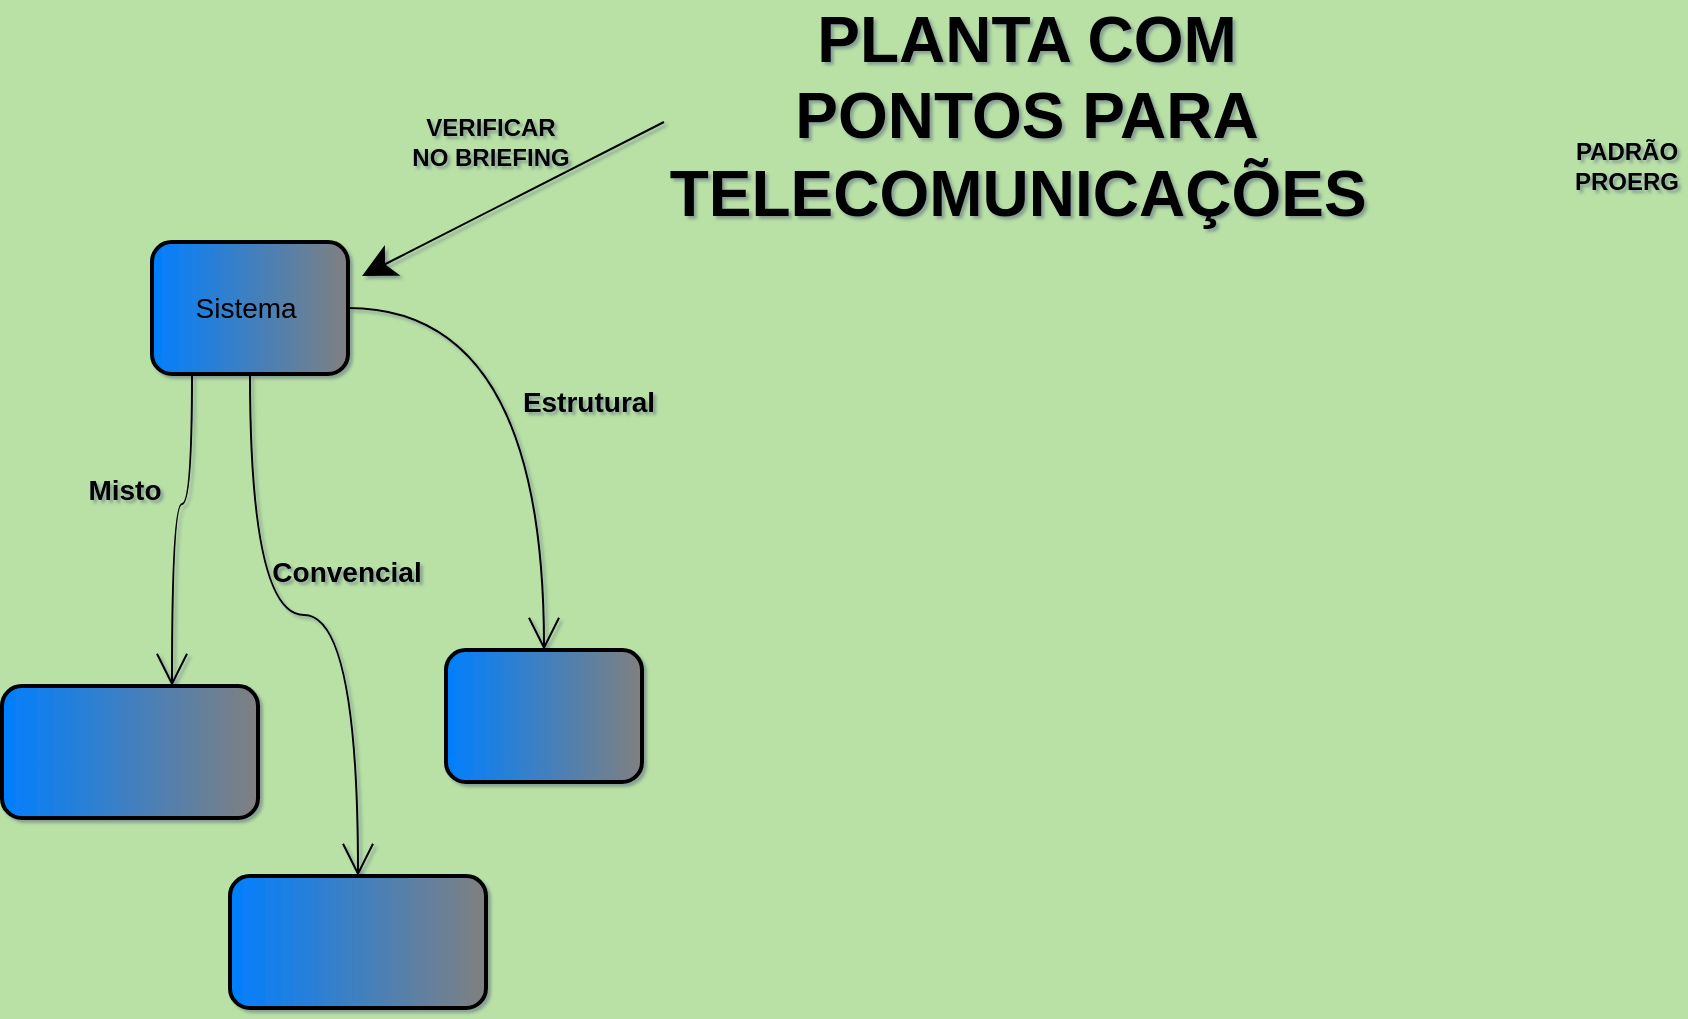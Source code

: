 <mxfile version="20.2.8" type="github">
  <diagram name="Page-1" id="8ce9d11a-91a2-4d17-14d8-a56ed91bf033">
    <mxGraphModel dx="1103" dy="598" grid="0" gridSize="10" guides="1" tooltips="1" connect="1" arrows="1" fold="1" page="1" pageScale="1" pageWidth="1100" pageHeight="850" background="#B9E0A5" math="0" shadow="1">
      <root>
        <mxCell id="0" />
        <mxCell id="1" parent="0" />
        <mxCell id="vYmMZfeYy7RLyqo0MjJt-97" value="PLANTA COM&lt;br&gt;PONTOS PARA&lt;br&gt;TELECOMUNICAÇÕES&amp;nbsp;" style="text;strokeColor=none;fillColor=none;html=1;fontSize=32;fontStyle=1;verticalAlign=middle;align=center;labelBackgroundColor=none;labelBorderColor=none;strokeWidth=2;fontColor=#000000;" vertex="1" parent="1">
          <mxGeometry x="417" y="93" width="237" height="39" as="geometry" />
        </mxCell>
        <mxCell id="vYmMZfeYy7RLyqo0MjJt-179" value="PADRÃO&lt;br&gt;PROERG" style="edgeLabel;html=1;align=center;verticalAlign=middle;resizable=0;points=[];fontSize=12;fontColor=#000000;labelBackgroundColor=none;fontStyle=1" vertex="1" connectable="0" parent="1">
          <mxGeometry x="810" y="154" as="geometry">
            <mxPoint x="26" y="-16" as="offset" />
          </mxGeometry>
        </mxCell>
        <mxCell id="vYmMZfeYy7RLyqo0MjJt-214" value="" style="edgeStyle=orthogonalEdgeStyle;curved=1;orthogonalLoop=1;jettySize=auto;html=1;fontFamily=Helvetica;fontSize=14;fontColor=#000000;endArrow=open;startSize=14;endSize=14;" edge="1" parent="1" source="vYmMZfeYy7RLyqo0MjJt-210" target="vYmMZfeYy7RLyqo0MjJt-213">
          <mxGeometry relative="1" as="geometry" />
        </mxCell>
        <mxCell id="vYmMZfeYy7RLyqo0MjJt-216" value="&lt;blockquote style=&quot;margin: 0 0 0 40px; border: none; padding: 0px;&quot;&gt;Convencial&lt;/blockquote&gt;" style="edgeLabel;html=1;align=center;verticalAlign=middle;resizable=0;points=[];fontSize=14;fontFamily=Helvetica;fontColor=#000000;labelBackgroundColor=none;fontStyle=1" vertex="1" connectable="0" parent="vYmMZfeYy7RLyqo0MjJt-214">
          <mxGeometry x="0.264" y="-10" relative="1" as="geometry">
            <mxPoint x="-16" y="-40" as="offset" />
          </mxGeometry>
        </mxCell>
        <mxCell id="vYmMZfeYy7RLyqo0MjJt-218" value="" style="edgeStyle=orthogonalEdgeStyle;curved=1;orthogonalLoop=1;jettySize=auto;html=1;fontFamily=Helvetica;fontSize=14;fontColor=#000000;endArrow=open;startSize=14;endSize=14;" edge="1" parent="1" source="vYmMZfeYy7RLyqo0MjJt-210" target="vYmMZfeYy7RLyqo0MjJt-217">
          <mxGeometry relative="1" as="geometry">
            <Array as="points">
              <mxPoint x="119" y="307" />
              <mxPoint x="109" y="307" />
            </Array>
          </mxGeometry>
        </mxCell>
        <mxCell id="vYmMZfeYy7RLyqo0MjJt-221" value="" style="edgeStyle=orthogonalEdgeStyle;curved=1;orthogonalLoop=1;jettySize=auto;html=1;fontFamily=Helvetica;fontSize=14;fontColor=#000000;endArrow=open;startSize=14;endSize=14;" edge="1" parent="1" source="vYmMZfeYy7RLyqo0MjJt-210" target="vYmMZfeYy7RLyqo0MjJt-220">
          <mxGeometry relative="1" as="geometry" />
        </mxCell>
        <mxCell id="vYmMZfeYy7RLyqo0MjJt-210" value="Sistema&amp;nbsp;" style="rounded=1;whiteSpace=wrap;html=1;labelBackgroundColor=none;labelBorderColor=none;strokeColor=#000000;strokeWidth=2;fontFamily=Helvetica;fontSize=14;fontColor=#000000;fillColor=#007FFF;gradientColor=#808080;gradientDirection=east;" vertex="1" parent="1">
          <mxGeometry x="99" y="176" width="98" height="66" as="geometry" />
        </mxCell>
        <mxCell id="vYmMZfeYy7RLyqo0MjJt-211" value="" style="endArrow=classic;html=1;fontFamily=Helvetica;fontSize=14;fontColor=#000000;startSize=14;endSize=14;curved=1;" edge="1" parent="1">
          <mxGeometry width="50" height="50" relative="1" as="geometry">
            <mxPoint x="355" y="116" as="sourcePoint" />
            <mxPoint x="204" y="193" as="targetPoint" />
          </mxGeometry>
        </mxCell>
        <mxCell id="vYmMZfeYy7RLyqo0MjJt-212" value="VERIFICAR&lt;br&gt;NO BRIEFING" style="edgeLabel;html=1;align=center;verticalAlign=middle;resizable=0;points=[];fontSize=12;fontColor=#000000;labelBackgroundColor=none;fontStyle=1" vertex="1" connectable="0" parent="1">
          <mxGeometry x="242" y="142" as="geometry">
            <mxPoint x="26" y="-16" as="offset" />
          </mxGeometry>
        </mxCell>
        <mxCell id="vYmMZfeYy7RLyqo0MjJt-213" value="" style="rounded=1;whiteSpace=wrap;html=1;labelBackgroundColor=none;labelBorderColor=none;strokeColor=#000000;strokeWidth=2;fontFamily=Helvetica;fontSize=14;fontColor=#000000;fillColor=#007FFF;gradientColor=#808080;gradientDirection=east;" vertex="1" parent="1">
          <mxGeometry x="138" y="493" width="128" height="66" as="geometry" />
        </mxCell>
        <mxCell id="vYmMZfeYy7RLyqo0MjJt-217" value="" style="rounded=1;whiteSpace=wrap;html=1;labelBackgroundColor=none;labelBorderColor=none;strokeColor=#000000;strokeWidth=2;fontFamily=Helvetica;fontSize=14;fontColor=#000000;fillColor=#007FFF;gradientColor=#808080;gradientDirection=east;" vertex="1" parent="1">
          <mxGeometry x="24" y="398" width="128" height="66" as="geometry" />
        </mxCell>
        <mxCell id="vYmMZfeYy7RLyqo0MjJt-219" value="&lt;blockquote style=&quot;margin: 0 0 0 40px; border: none; padding: 0px;&quot;&gt;Misto&lt;/blockquote&gt;" style="edgeLabel;html=1;align=center;verticalAlign=middle;resizable=0;points=[];fontSize=14;fontFamily=Helvetica;fontColor=#000000;labelBackgroundColor=none;fontStyle=1" vertex="1" connectable="0" parent="1">
          <mxGeometry x="65" y="300" as="geometry" />
        </mxCell>
        <mxCell id="vYmMZfeYy7RLyqo0MjJt-220" value="" style="rounded=1;whiteSpace=wrap;html=1;labelBackgroundColor=none;labelBorderColor=none;strokeColor=#000000;strokeWidth=2;fontFamily=Helvetica;fontSize=14;fontColor=#000000;fillColor=#007FFF;gradientColor=#808080;gradientDirection=east;" vertex="1" parent="1">
          <mxGeometry x="246" y="380" width="98" height="66" as="geometry" />
        </mxCell>
        <mxCell id="vYmMZfeYy7RLyqo0MjJt-222" value="&lt;blockquote style=&quot;margin: 0 0 0 40px; border: none; padding: 0px;&quot;&gt;Estrutural&lt;/blockquote&gt;" style="edgeLabel;html=1;align=center;verticalAlign=middle;resizable=0;points=[];fontSize=14;fontFamily=Helvetica;fontColor=#000000;labelBackgroundColor=none;fontStyle=1" vertex="1" connectable="0" parent="1">
          <mxGeometry x="297" y="256" as="geometry" />
        </mxCell>
      </root>
    </mxGraphModel>
  </diagram>
</mxfile>
